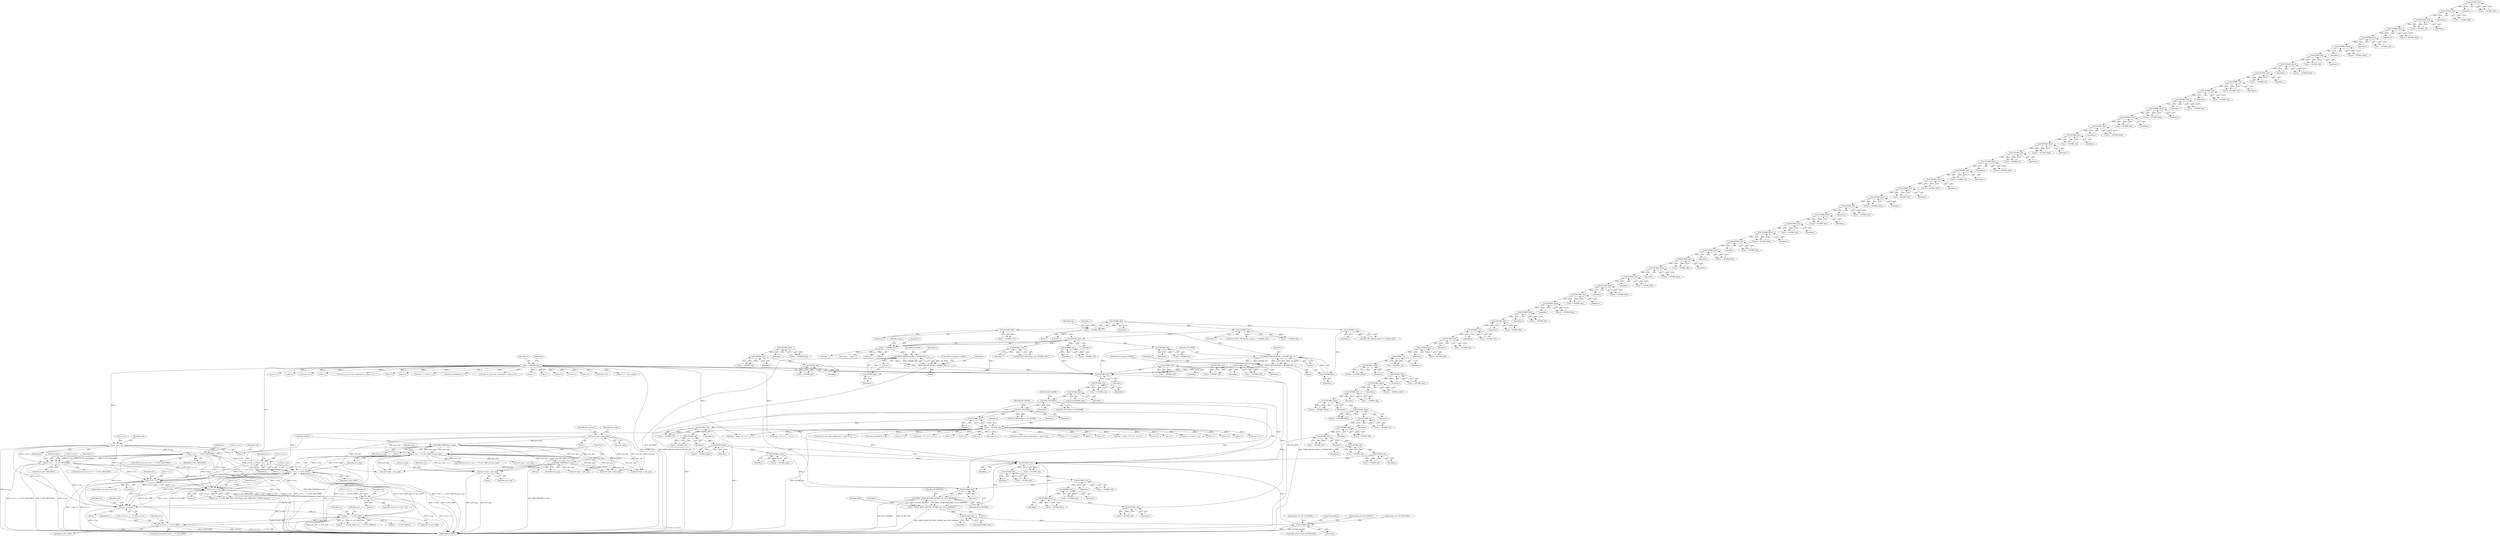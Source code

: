 digraph "0_mruby_1905091634a6a2925c911484434448e568330626@pointer" {
"1001851" [label="(Call,mrb->jmp = prev_jmp)"];
"1004236" [label="(Call,MRB_THROW(prev_jmp))"];
"1003679" [label="(Call,MRB_THROW(prev_jmp))"];
"1003666" [label="(Call,ci->acc == CI_ACC_SKIP && prev_jmp)"];
"1003667" [label="(Call,ci->acc == CI_ACC_SKIP)"];
"1004205" [label="(Call,ci->acc < 0)"];
"1001845" [label="(Call,ci->acc == CI_ACC_RESUMED)"];
"1001727" [label="(Call,ci->acc = a)"];
"1001449" [label="(Call,a = GETARG_A(i))"];
"1001451" [label="(Call,GETARG_A(i))"];
"1001438" [label="(Call,GETARG_A(i))"];
"1001225" [label="(Call,GETARG_A(i))"];
"1001117" [label="(Call,GETARG_Bx(i))"];
"1005565" [label="(Call,GETARG_C(i))"];
"1005539" [label="(Call,GETARG_A(i))"];
"1005513" [label="(Call,GETARG_C(i))"];
"1005448" [label="(Call,GETARG_A(i))"];
"1005468" [label="(Call,GETARG_C(i))"];
"1005620" [label="(Call,i = MKOP_ABC(OP_SEND, a, GETARG_B(i), 1))"];
"1005622" [label="(Call,MKOP_ABC(OP_SEND, a, GETARG_B(i), 1))"];
"1005537" [label="(Call,a = GETARG_A(i))"];
"1005625" [label="(Call,GETARG_B(i))"];
"1005618" [label="(Call,GETARG_C(i))"];
"1005357" [label="(Call,GETARG_A(i))"];
"1005525" [label="(Call,i = MKOP_ABC(OP_SEND, a, GETARG_B(i), 1))"];
"1005527" [label="(Call,MKOP_ABC(OP_SEND, a, GETARG_B(i), 1))"];
"1005446" [label="(Call,a = GETARG_A(i))"];
"1005530" [label="(Call,GETARG_B(i))"];
"1005523" [label="(Call,GETARG_C(i))"];
"1005610" [label="(Call,GETARG_C(i))"];
"1005065" [label="(Call,GETARG_A(i))"];
"1004897" [label="(Call,GETARG_A(i))"];
"1004774" [label="(Call,GETARG_Bx(i))"];
"1004769" [label="(Call,GETARG_A(i))"];
"1004510" [label="(Call,GETARG_C(i))"];
"1004505" [label="(Call,GETARG_B(i))"];
"1004500" [label="(Call,GETARG_A(i))"];
"1002797" [label="(Call,GETARG_Bx(i))"];
"1002792" [label="(Call,GETARG_A(i))"];
"1002253" [label="(Call,GETARG_C(i))"];
"1002248" [label="(Call,GETARG_A(i))"];
"1001515" [label="(Call,GET_OPCODE(i))"];
"1001500" [label="(Call,GETARG_B(i))"];
"1001456" [label="(Call,GETARG_C(i))"];
"1001801" [label="(Call,GET_OPCODE(i))"];
"1003041" [label="(Call,GETARG_Ax(i))"];
"1003500" [label="(Call,i = MKOP_AB(OP_RETURN, GETARG_A(i), OP_R_NORMAL))"];
"1003502" [label="(Call,MKOP_AB(OP_RETURN, GETARG_A(i), OP_R_NORMAL))"];
"1003504" [label="(Call,GETARG_A(i))"];
"1000999" [label="(Call,GETARG_C(i))"];
"1000994" [label="(Call,GETARG_B(i))"];
"1000989" [label="(Call,GETARG_A(i))"];
"1000903" [label="(Call,GETARG_sBx(i))"];
"1000885" [label="(Call,GETARG_sBx(i))"];
"1000880" [label="(Call,GETARG_A(i))"];
"1000863" [label="(Call,GETARG_sBx(i))"];
"1000858" [label="(Call,GETARG_A(i))"];
"1000848" [label="(Call,GETARG_sBx(i))"];
"1000807" [label="(Call,GETARG_C(i))"];
"1000802" [label="(Call,GETARG_B(i))"];
"1000797" [label="(Call,GETARG_A(i))"];
"1000756" [label="(Call,GETARG_C(i))"];
"1000751" [label="(Call,GETARG_B(i))"];
"1000746" [label="(Call,GETARG_A(i))"];
"1000726" [label="(Call,GETARG_Bx(i))"];
"1000721" [label="(Call,GETARG_A(i))"];
"1000694" [label="(Call,GETARG_Bx(i))"];
"1000689" [label="(Call,GETARG_A(i))"];
"1000673" [label="(Call,GETARG_Bx(i))"];
"1000668" [label="(Call,GETARG_A(i))"];
"1000640" [label="(Call,GETARG_Bx(i))"];
"1000635" [label="(Call,GETARG_A(i))"];
"1000619" [label="(Call,GETARG_Bx(i))"];
"1000614" [label="(Call,GETARG_A(i))"];
"1000589" [label="(Call,GETARG_Bx(i))"];
"1000584" [label="(Call,GETARG_A(i))"];
"1000569" [label="(Call,GETARG_Bx(i))"];
"1000564" [label="(Call,GETARG_A(i))"];
"1000544" [label="(Call,GETARG_Bx(i))"];
"1000539" [label="(Call,GETARG_A(i))"];
"1000526" [label="(Call,GETARG_Bx(i))"];
"1000521" [label="(Call,GETARG_A(i))"];
"1000503" [label="(Call,GETARG_Bx(i))"];
"1000498" [label="(Call,GETARG_A(i))"];
"1000483" [label="(Call,GETARG_Bx(i))"];
"1000478" [label="(Call,GETARG_A(i))"];
"1000458" [label="(Call,GETARG_Bx(i))"];
"1000453" [label="(Call,GETARG_A(i))"];
"1000442" [label="(Call,GETARG_A(i))"];
"1000431" [label="(Call,GETARG_A(i))"];
"1000417" [label="(Call,GETARG_A(i))"];
"1000403" [label="(Call,GETARG_Bx(i))"];
"1000398" [label="(Call,GETARG_A(i))"];
"1000386" [label="(Call,GETARG_sBx(i))"];
"1000381" [label="(Call,GETARG_A(i))"];
"1000353" [label="(Call,GETARG_Bx(i))"];
"1000348" [label="(Call,GETARG_A(i))"];
"1000334" [label="(Call,GETARG_B(i))"];
"1000329" [label="(Call,GETARG_A(i))"];
"1001105" [label="(Call,GETARG_A(i))"];
"1001089" [label="(Call,GETARG_A(i))"];
"1003888" [label="(Call,GETARG_B(i))"];
"1003882" [label="(Call,GETARG_A(i))"];
"1005211" [label="(Call,GETARG_A(i))"];
"1002652" [label="(Call,ci->acc == CI_ACC_RESUMED)"];
"1003957" [label="(Call,ci->acc < 0)"];
"1003894" [label="(Call,ci->acc >=0)"];
"1002729" [label="(Call,ci->acc = a)"];
"1002246" [label="(Call,a = GETARG_A(i))"];
"1004423" [label="(Call,acc == CI_ACC_SKIP)"];
"1004405" [label="(Call,acc = ci->acc)"];
"1004305" [label="(Call,ci[-1].acc == CI_ACC_SKIP)"];
"1000263" [label="(Call,*prev_jmp = mrb->jmp)"];
"1003671" [label="(Identifier,CI_ACC_SKIP)"];
"1005611" [label="(Identifier,i)"];
"1000443" [label="(Identifier,i)"];
"1003895" [label="(Call,ci->acc)"];
"1000458" [label="(Call,GETARG_Bx(i))"];
"1000386" [label="(Call,GETARG_sBx(i))"];
"1002275" [label="(Call,a+n+1)"];
"1000754" [label="(Call,c = GETARG_C(i))"];
"1000335" [label="(Identifier,i)"];
"1004407" [label="(Call,ci->acc)"];
"1000442" [label="(Call,GETARG_A(i))"];
"1000997" [label="(Call,c = GETARG_C(i))"];
"1000690" [label="(Identifier,i)"];
"1005538" [label="(Identifier,a)"];
"1002268" [label="(Call,(argc < 0) ? a+2 : a+n+1)"];
"1004774" [label="(Call,GETARG_Bx(i))"];
"1005446" [label="(Call,a = GETARG_A(i))"];
"1003667" [label="(Call,ci->acc == CI_ACC_SKIP)"];
"1004237" [label="(Identifier,prev_jmp)"];
"1000456" [label="(Call,bx = GETARG_Bx(i))"];
"1000880" [label="(Call,GETARG_A(i))"];
"1003889" [label="(Identifier,i)"];
"1005209" [label="(Call,a = GETARG_A(i))"];
"1003957" [label="(Call,ci->acc < 0)"];
"1001844" [label="(ControlStructure,if (ci->acc == CI_ACC_RESUMED))"];
"1005535" [label="(Block,)"];
"1000526" [label="(Call,GETARG_Bx(i))"];
"1002797" [label="(Call,GETARG_Bx(i))"];
"1004206" [label="(Call,ci->acc)"];
"1000429" [label="(Call,a = GETARG_A(i))"];
"1005565" [label="(Call,GETARG_C(i))"];
"1002651" [label="(ControlStructure,if (ci->acc == CI_ACC_RESUMED))"];
"1005533" [label="(ControlStructure,goto L_SEND;)"];
"1005619" [label="(Identifier,i)"];
"1005625" [label="(Call,GETARG_B(i))"];
"1000387" [label="(Identifier,i)"];
"1001731" [label="(Identifier,a)"];
"1001846" [label="(Call,ci->acc)"];
"1004304" [label="(ControlStructure,if (ci[-1].acc == CI_ACC_SKIP))"];
"1000886" [label="(Identifier,i)"];
"1001438" [label="(Call,GETARG_A(i))"];
"1005543" [label="(Identifier,regs_a)"];
"1000635" [label="(Call,GETARG_A(i))"];
"1000396" [label="(Call,a = GETARG_A(i))"];
"1000334" [label="(Call,GETARG_B(i))"];
"1005624" [label="(Identifier,a)"];
"1002653" [label="(Call,ci->acc)"];
"1001223" [label="(Call,a = GETARG_A(i))"];
"1000459" [label="(Identifier,i)"];
"1005211" [label="(Call,GETARG_A(i))"];
"1005532" [label="(Literal,1)"];
"1004305" [label="(Call,ci[-1].acc == CI_ACC_SKIP)"];
"1005537" [label="(Call,a = GETARG_A(i))"];
"1000636" [label="(Identifier,i)"];
"1003956" [label="(ControlStructure,if (ci->acc < 0))"];
"1001727" [label="(Call,ci->acc = a)"];
"1000746" [label="(Call,GETARG_A(i))"];
"1000695" [label="(Identifier,i)"];
"1005552" [label="(Block,)"];
"1001439" [label="(Identifier,i)"];
"1000687" [label="(Call,a = GETARG_A(i))"];
"1005520" [label="(Call,a+1)"];
"1000666" [label="(Call,a = GETARG_A(i))"];
"1000808" [label="(Identifier,i)"];
"1001501" [label="(Identifier,i)"];
"1001478" [label="(Call,a+n+1)"];
"1001454" [label="(Call,n = GETARG_C(i))"];
"1000346" [label="(Call,a = GETARG_A(i))"];
"1004501" [label="(Identifier,i)"];
"1003506" [label="(Identifier,OP_R_NORMAL)"];
"1000617" [label="(Call,bx = GETARG_Bx(i))"];
"1005530" [label="(Call,GETARG_B(i))"];
"1005528" [label="(Identifier,OP_SEND)"];
"1004897" [label="(Call,GETARG_A(i))"];
"1000798" [label="(Identifier,i)"];
"1005618" [label="(Call,GETARG_C(i))"];
"1004231" [label="(Call,mrb->jmp = prev_jmp)"];
"1003501" [label="(Identifier,i)"];
"1001089" [label="(Call,GETARG_A(i))"];
"1005527" [label="(Call,MKOP_ABC(OP_SEND, a, GETARG_B(i), 1))"];
"1000454" [label="(Identifier,i)"];
"1001469" [label="(Call,bidx = (argc < 0) ? a+2 : a+n+1)"];
"1000863" [label="(Call,GETARG_sBx(i))"];
"1004425" [label="(Identifier,CI_ACC_SKIP)"];
"1002540" [label="(Call,a+1)"];
"1003041" [label="(Call,GETARG_Ax(i))"];
"1004772" [label="(Call,bx = GETARG_Bx(i))"];
"1000354" [label="(Identifier,i)"];
"1003673" [label="(Block,)"];
"1004500" [label="(Call,GETARG_A(i))"];
"1001475" [label="(Call,a+2)"];
"1003668" [label="(Call,ci->acc)"];
"1000501" [label="(Call,bx = GETARG_Bx(i))"];
"1000674" [label="(Identifier,i)"];
"1000749" [label="(Call,b = GETARG_B(i))"];
"1003511" [label="(Identifier,cioff)"];
"1001851" [label="(Call,mrb->jmp = prev_jmp)"];
"1003893" [label="(Call,ci->acc >=0 && MRB_PROC_ENV_P(proc) && !MRB_PROC_STRICT_P(proc))"];
"1005531" [label="(Identifier,i)"];
"1004506" [label="(Identifier,i)"];
"1004767" [label="(Call,a = GETARG_A(i))"];
"1005453" [label="(Identifier,regs)"];
"1005063" [label="(Call,a = GETARG_A(i))"];
"1000353" [label="(Call,GETARG_Bx(i))"];
"1005544" [label="(Call,regs + a)"];
"1004312" [label="(Identifier,CI_ACC_SKIP)"];
"1000797" [label="(Call,GETARG_A(i))"];
"1001225" [label="(Call,GETARG_A(i))"];
"1003901" [label="(Identifier,proc)"];
"1001103" [label="(Call,a = GETARG_A(i))"];
"1001853" [label="(Identifier,mrb)"];
"1005529" [label="(Identifier,a)"];
"1001517" [label="(Identifier,OP_SENDB)"];
"1000727" [label="(Identifier,i)"];
"1000757" [label="(Identifier,i)"];
"1000484" [label="(Identifier,i)"];
"1000567" [label="(Call,bx = GETARG_Bx(i))"];
"1005626" [label="(Identifier,i)"];
"1004079" [label="(JumpTarget,case OP_R_BREAK:)"];
"1005212" [label="(Identifier,i)"];
"1000272" [label="(Identifier,exc_catched)"];
"1000805" [label="(Call,c = GETARG_C(i))"];
"1005514" [label="(Identifier,i)"];
"1001450" [label="(Identifier,a)"];
"1003968" [label="(Identifier,ci)"];
"1000747" [label="(Identifier,i)"];
"1000519" [label="(Call,a = GETARG_A(i))"];
"1004398" [label="(Call,mrb->jmp = prev_jmp)"];
"1001226" [label="(Identifier,i)"];
"1001514" [label="(Call,GET_OPCODE(i) != OP_SENDB)"];
"1001852" [label="(Call,mrb->jmp)"];
"1000612" [label="(Call,a = GETARG_A(i))"];
"1000404" [label="(Identifier,i)"];
"1002249" [label="(Identifier,i)"];
"1000322" [label="(Block,)"];
"1005542" [label="(Call,*regs_a = regs + a)"];
"1005447" [label="(Identifier,a)"];
"1000570" [label="(Identifier,i)"];
"1000330" [label="(Identifier,i)"];
"1000496" [label="(Call,a = GETARG_A(i))"];
"1001623" [label="(Call,regs+a+1)"];
"1001802" [label="(Identifier,i)"];
"1000542" [label="(Call,bx = GETARG_Bx(i))"];
"1002528" [label="(Call,a+2)"];
"1001106" [label="(Identifier,i)"];
"1001684" [label="(Call,a+1)"];
"1000537" [label="(Call,a = GETARG_A(i))"];
"1001849" [label="(Identifier,CI_ACC_RESUMED)"];
"1002499" [label="(Call,a+2)"];
"1000415" [label="(Call,a = GETARG_A(i))"];
"1000384" [label="(Call,bx = GETARG_sBx(i))"];
"1000235" [label="(Block,)"];
"1000904" [label="(Identifier,i)"];
"1000883" [label="(Call,sbx = GETARG_sBx(i))"];
"1002520" [label="(Call,regs+a+1)"];
"1000451" [label="(Call,a = GETARG_A(i))"];
"1002254" [label="(Identifier,i)"];
"1003672" [label="(Identifier,prev_jmp)"];
"1003504" [label="(Call,GETARG_A(i))"];
"1001516" [label="(Identifier,i)"];
"1005525" [label="(Call,i = MKOP_ABC(OP_SEND, a, GETARG_B(i), 1))"];
"1000440" [label="(Call,a = GETARG_A(i))"];
"1004424" [label="(Identifier,acc)"];
"1000995" [label="(Identifier,i)"];
"1000864" [label="(Identifier,i)"];
"1000856" [label="(Call,a = GETARG_A(i))"];
"1000719" [label="(Call,a = GETARG_A(i))"];
"1000499" [label="(Identifier,i)"];
"1000641" [label="(Identifier,i)"];
"1003503" [label="(Identifier,OP_RETURN)"];
"1004503" [label="(Call,b = GETARG_B(i))"];
"1000569" [label="(Call,GETARG_Bx(i))"];
"1002517" [label="(Call,mrb_ary_new_from_values(mrb, n, regs+a+1))"];
"1003665" [label="(ControlStructure,if (ci->acc == CI_ACC_SKIP && prev_jmp))"];
"1000587" [label="(Call,bx = GETARG_Bx(i))"];
"1000614" [label="(Call,GETARG_A(i))"];
"1000351" [label="(Call,bx = GETARG_Bx(i))"];
"1004775" [label="(Identifier,i)"];
"1000989" [label="(Call,GETARG_A(i))"];
"1000401" [label="(Call,bx = GETARG_Bx(i))"];
"1002498" [label="(Call,a+2 >= ci->nregs)"];
"1000562" [label="(Call,a = GETARG_A(i))"];
"1003882" [label="(Call,GETARG_A(i))"];
"1002728" [label="(Block,)"];
"1001000" [label="(Identifier,i)"];
"1004770" [label="(Identifier,i)"];
"1001661" [label="(Call,mrb_ary_new_from_values(mrb, n, regs+a+1))"];
"1001643" [label="(Call,a+2)"];
"1000589" [label="(Call,GETARG_Bx(i))"];
"1002248" [label="(Call,GETARG_A(i))"];
"1000584" [label="(Call,GETARG_A(i))"];
"1000724" [label="(Call,bx = GETARG_Bx(i))"];
"1001117" [label="(Call,GETARG_Bx(i))"];
"1000861" [label="(Call,sbx = GETARG_sBx(i))"];
"1000807" [label="(Call,GETARG_C(i))"];
"1003883" [label="(Identifier,i)"];
"1002244" [label="(Block,)"];
"1002514" [label="(Call,a+1)"];
"1002266" [label="(Call,bidx = (argc < 0) ? a+2 : a+n+1)"];
"1005506" [label="(Call,SET_FLOAT_VALUE(mrb, regs[a], x + GETARG_C(i)))"];
"1001672" [label="(Call,a+2)"];
"1001801" [label="(Call,GET_OPCODE(i))"];
"1001452" [label="(Identifier,i)"];
"1004505" [label="(Call,GETARG_B(i))"];
"1001803" [label="(Identifier,OP_SENDB)"];
"1001732" [label="(Call,mrb->c->stack += a)"];
"1004239" [label="(Identifier,FALSE)"];
"1002272" [label="(Call,a+2)"];
"1000504" [label="(Identifier,i)"];
"1000398" [label="(Call,GETARG_A(i))"];
"1001650" [label="(Call,stack_extend(mrb, a+3))"];
"1000481" [label="(Call,bx = GETARG_Bx(i))"];
"1005539" [label="(Call,GETARG_A(i))"];
"1005468" [label="(Call,GETARG_C(i))"];
"1000403" [label="(Call,GETARG_Bx(i))"];
"1000527" [label="(Identifier,i)"];
"1004205" [label="(Call,ci->acc < 0)"];
"1001105" [label="(Call,GETARG_A(i))"];
"1002729" [label="(Call,ci->acc = a)"];
"1002798" [label="(Identifier,i)"];
"1000668" [label="(Call,GETARG_A(i))"];
"1000544" [label="(Call,GETARG_Bx(i))"];
"1005466" [label="(Call,y = GETARG_C(i))"];
"1001451" [label="(Call,GETARG_A(i))"];
"1004413" [label="(Identifier,mrb)"];
"1001857" [label="(Identifier,recv)"];
"1001457" [label="(Identifier,i)"];
"1003682" [label="(Identifier,ci)"];
"1002478" [label="(Call,a+1)"];
"1000432" [label="(Identifier,i)"];
"1000994" [label="(Call,GETARG_B(i))"];
"1000332" [label="(Call,b = GETARG_B(i))"];
"1000849" [label="(Identifier,i)"];
"1004427" [label="(Identifier,acc)"];
"1004423" [label="(Call,acc == CI_ACC_SKIP)"];
"1004316" [label="(Identifier,ci)"];
"1004405" [label="(Call,acc = ci->acc)"];
"1001455" [label="(Identifier,n)"];
"1000901" [label="(Call,sbx = GETARG_sBx(i))"];
"1003505" [label="(Identifier,i)"];
"1005608" [label="(Call,x - GETARG_C(i))"];
"1005448" [label="(Call,GETARG_A(i))"];
"1001850" [label="(Block,)"];
"1005355" [label="(Call,a = GETARG_A(i))"];
"1002792" [label="(Call,GETARG_A(i))"];
"1000751" [label="(Call,GETARG_B(i))"];
"1000752" [label="(Identifier,i)"];
"1000878" [label="(Call,a = GETARG_A(i))"];
"1000329" [label="(Call,GETARG_A(i))"];
"1001800" [label="(Call,GET_OPCODE(i) == OP_SENDB)"];
"1004498" [label="(Call,a = GETARG_A(i))"];
"1004236" [label="(Call,MRB_THROW(prev_jmp))"];
"1000859" [label="(Identifier,i)"];
"1000565" [label="(Identifier,i)"];
"1000726" [label="(Call,GETARG_Bx(i))"];
"1005640" [label="(Call,a+1)"];
"1005540" [label="(Identifier,i)"];
"1005628" [label="(ControlStructure,goto L_SEND;)"];
"1001865" [label="(Identifier,ci)"];
"1005563" [label="(Call,y = GETARG_C(i))"];
"1000382" [label="(Identifier,i)"];
"1000846" [label="(Call,sbx = GETARG_sBx(i))"];
"1004210" [label="(Block,)"];
"1000903" [label="(Call,GETARG_sBx(i))"];
"1000379" [label="(Call,a = GETARG_A(i))"];
"1000263" [label="(Call,*prev_jmp = mrb->jmp)"];
"1004508" [label="(Call,n = GETARG_C(i))"];
"1003894" [label="(Call,ci->acc >=0)"];
"1003674" [label="(Call,mrb->jmp = prev_jmp)"];
"1004204" [label="(ControlStructure,if (ci->acc < 0))"];
"1000476" [label="(Call,a = GETARG_A(i))"];
"1000585" [label="(Identifier,i)"];
"1002582" [label="(Call,mrb->c->stack += a)"];
"1003887" [label="(ControlStructure,switch (GETARG_B(i)))"];
"1001447" [label="(Block,)"];
"1001498" [label="(Call,syms[GETARG_B(i)])"];
"1005623" [label="(Identifier,OP_SEND)"];
"1004898" [label="(Identifier,i)"];
"1002672" [label="(Identifier,ci)"];
"1000521" [label="(Call,GETARG_A(i))"];
"1002470" [label="(Call,a+1)"];
"1002252" [label="(Identifier,n)"];
"1005666" [label="(MethodReturn,RET)"];
"1002508" [label="(Call,a+3)"];
"1000478" [label="(Call,GETARG_A(i))"];
"1000431" [label="(Call,GETARG_A(i))"];
"1002253" [label="(Call,GETARG_C(i))"];
"1000479" [label="(Identifier,i)"];
"1000349" [label="(Identifier,i)"];
"1003680" [label="(Identifier,prev_jmp)"];
"1001855" [label="(Identifier,prev_jmp)"];
"1000545" [label="(Identifier,i)"];
"1001115" [label="(Call,bx = GETARG_Bx(i))"];
"1002522" [label="(Call,a+1)"];
"1004510" [label="(Call,GETARG_C(i))"];
"1003502" [label="(Call,MKOP_AB(OP_RETURN, GETARG_A(i), OP_R_NORMAL))"];
"1005523" [label="(Call,GETARG_C(i))"];
"1002251" [label="(Call,n = GETARG_C(i))"];
"1001090" [label="(Identifier,i)"];
"1005511" [label="(Call,x + GETARG_C(i))"];
"1003888" [label="(Call,GETARG_B(i))"];
"1003042" [label="(Identifier,i)"];
"1000800" [label="(Call,b = GETARG_B(i))"];
"1001500" [label="(Call,GETARG_B(i))"];
"1002735" [label="(Identifier,proc)"];
"1005449" [label="(Identifier,i)"];
"1000640" [label="(Call,GETARG_Bx(i))"];
"1000453" [label="(Call,GETARG_A(i))"];
"1001449" [label="(Call,a = GETARG_A(i))"];
"1002476" [label="(Call,regs+a+1)"];
"1000802" [label="(Call,GETARG_B(i))"];
"1005357" [label="(Call,GETARG_A(i))"];
"1002473" [label="(Call,mrb_ary_new_from_values(mrb, n, regs+a+1))"];
"1000673" [label="(Call,GETARG_Bx(i))"];
"1003891" [label="(JumpTarget,case OP_R_RETURN:)"];
"1004422" [label="(Call,acc == CI_ACC_SKIP || acc == CI_ACC_DIRECT)"];
"1005517" [label="(Call,SET_INT_VALUE(regs[a+1], GETARG_C(i)))"];
"1000694" [label="(Call,GETARG_Bx(i))"];
"1003039" [label="(Call,ax = GETARG_Ax(i))"];
"1001620" [label="(Call,mrb_ary_new_from_values(mrb, n, regs+a+1))"];
"1004511" [label="(Identifier,i)"];
"1000858" [label="(Call,GETARG_A(i))"];
"1000722" [label="(Identifier,i)"];
"1005066" [label="(Identifier,i)"];
"1000744" [label="(Call,a = GETARG_A(i))"];
"1000881" [label="(Identifier,i)"];
"1000264" [label="(Identifier,prev_jmp)"];
"1000399" [label="(Identifier,i)"];
"1000848" [label="(Call,GETARG_sBx(i))"];
"1000503" [label="(Call,GETARG_Bx(i))"];
"1000417" [label="(Call,GETARG_A(i))"];
"1000689" [label="(Call,GETARG_A(i))"];
"1000615" [label="(Identifier,i)"];
"1003898" [label="(Literal,0)"];
"1000498" [label="(Call,GETARG_A(i))"];
"1001666" [label="(Call,a+1)"];
"1002790" [label="(Call,a = GETARG_A(i))"];
"1001456" [label="(Call,GETARG_C(i))"];
"1002793" [label="(Identifier,i)"];
"1002733" [label="(Identifier,a)"];
"1003679" [label="(Call,MRB_THROW(prev_jmp))"];
"1005524" [label="(Identifier,i)"];
"1001728" [label="(Call,ci->acc)"];
"1003964" [label="(Identifier,mrb)"];
"1002246" [label="(Call,a = GETARG_A(i))"];
"1004769" [label="(Call,GETARG_A(i))"];
"1001735" [label="(Identifier,mrb)"];
"1000564" [label="(Call,GETARG_A(i))"];
"1000669" [label="(Identifier,i)"];
"1004327" [label="(Identifier,ci)"];
"1000756" [label="(Call,GETARG_C(i))"];
"1003666" [label="(Call,ci->acc == CI_ACC_SKIP && prev_jmp)"];
"1000265" [label="(Call,mrb->jmp)"];
"1000671" [label="(Call,bx = GETARG_Bx(i))"];
"1000524" [label="(Call,bx = GETARG_Bx(i))"];
"1000885" [label="(Call,GETARG_sBx(i))"];
"1003958" [label="(Call,ci->acc)"];
"1000381" [label="(Call,GETARG_A(i))"];
"1005444" [label="(Block,)"];
"1001515" [label="(Call,GET_OPCODE(i))"];
"1000999" [label="(Call,GETARG_C(i))"];
"1000418" [label="(Identifier,i)"];
"1000327" [label="(Call,a = GETARG_A(i))"];
"1002652" [label="(Call,ci->acc == CI_ACC_RESUMED)"];
"1001658" [label="(Call,a+1)"];
"1003500" [label="(Call,i = MKOP_AB(OP_RETURN, GETARG_A(i), OP_R_NORMAL))"];
"1004895" [label="(Call,a = GETARG_A(i))"];
"1000692" [label="(Call,bx = GETARG_Bx(i))"];
"1000721" [label="(Call,GETARG_A(i))"];
"1004433" [label="(Call,mrb->jmp = prev_jmp)"];
"1004209" [label="(Literal,0)"];
"1005065" [label="(Call,GETARG_A(i))"];
"1003676" [label="(Identifier,mrb)"];
"1002247" [label="(Identifier,a)"];
"1002795" [label="(Call,bx = GETARG_Bx(i))"];
"1000582" [label="(Call,a = GETARG_A(i))"];
"1005620" [label="(Call,i = MKOP_ABC(OP_SEND, a, GETARG_B(i), 1))"];
"1000540" [label="(Identifier,i)"];
"1001471" [label="(Call,(argc < 0) ? a+2 : a+n+1)"];
"1005469" [label="(Identifier,i)"];
"1001625" [label="(Call,a+1)"];
"1000803" [label="(Identifier,i)"];
"1000795" [label="(Call,a = GETARG_A(i))"];
"1003979" [label="(JumpTarget,case OP_R_NORMAL:)"];
"1001617" [label="(Call,a+1)"];
"1005566" [label="(Identifier,i)"];
"1004406" [label="(Identifier,acc)"];
"1004339" [label="(JumpTarget,default:)"];
"1004426" [label="(Call,acc == CI_ACC_DIRECT)"];
"1000638" [label="(Call,bx = GETARG_Bx(i))"];
"1005627" [label="(Literal,1)"];
"1003867" [label="(Block,)"];
"1000620" [label="(Identifier,i)"];
"1000987" [label="(Call,a = GETARG_A(i))"];
"1005526" [label="(Identifier,i)"];
"1000619" [label="(Call,GETARG_Bx(i))"];
"1003961" [label="(Literal,0)"];
"1000522" [label="(Identifier,i)"];
"1000483" [label="(Call,GETARG_Bx(i))"];
"1003880" [label="(Call,regs[GETARG_A(i)])"];
"1001845" [label="(Call,ci->acc == CI_ACC_RESUMED)"];
"1005622" [label="(Call,MKOP_ABC(OP_SEND, a, GETARG_B(i), 1))"];
"1000539" [label="(Call,GETARG_A(i))"];
"1005455" [label="(Block,)"];
"1000990" [label="(Identifier,i)"];
"1000633" [label="(Call,a = GETARG_A(i))"];
"1002506" [label="(Call,stack_extend(mrb, a+3))"];
"1001652" [label="(Call,a+3)"];
"1000590" [label="(Identifier,i)"];
"1005513" [label="(Call,GETARG_C(i))"];
"1000992" [label="(Call,b = GETARG_B(i))"];
"1002656" [label="(Identifier,CI_ACC_RESUMED)"];
"1001087" [label="(Call,a = GETARG_A(i))"];
"1005610" [label="(Call,GETARG_C(i))"];
"1001664" [label="(Call,regs+a+1)"];
"1000348" [label="(Call,GETARG_A(i))"];
"1004212" [label="(Identifier,mrb)"];
"1001642" [label="(Call,a+2 >= irep->nregs)"];
"1005614" [label="(Call,SET_INT_VALUE(regs_a[1], GETARG_C(i)))"];
"1005358" [label="(Identifier,i)"];
"1002658" [label="(Call,mrb->jmp = prev_jmp)"];
"1001436" [label="(Call,a = GETARG_A(i))"];
"1004306" [label="(Call,ci[-1].acc)"];
"1002730" [label="(Call,ci->acc)"];
"1001118" [label="(Identifier,i)"];
"1002660" [label="(Identifier,mrb)"];
"1005621" [label="(Identifier,i)"];
"1001851" -> "1001850"  [label="AST: "];
"1001851" -> "1001855"  [label="CFG: "];
"1001852" -> "1001851"  [label="AST: "];
"1001855" -> "1001851"  [label="AST: "];
"1001857" -> "1001851"  [label="CFG: "];
"1001851" -> "1005666"  [label="DDG: prev_jmp"];
"1001851" -> "1005666"  [label="DDG: mrb->jmp"];
"1004236" -> "1001851"  [label="DDG: prev_jmp"];
"1003679" -> "1001851"  [label="DDG: prev_jmp"];
"1003666" -> "1001851"  [label="DDG: prev_jmp"];
"1000263" -> "1001851"  [label="DDG: prev_jmp"];
"1004236" -> "1004210"  [label="AST: "];
"1004236" -> "1004237"  [label="CFG: "];
"1004237" -> "1004236"  [label="AST: "];
"1004239" -> "1004236"  [label="CFG: "];
"1004236" -> "1005666"  [label="DDG: MRB_THROW(prev_jmp)"];
"1004236" -> "1002658"  [label="DDG: prev_jmp"];
"1004236" -> "1003666"  [label="DDG: prev_jmp"];
"1004236" -> "1004231"  [label="DDG: prev_jmp"];
"1003679" -> "1004236"  [label="DDG: prev_jmp"];
"1003666" -> "1004236"  [label="DDG: prev_jmp"];
"1000263" -> "1004236"  [label="DDG: prev_jmp"];
"1004236" -> "1004398"  [label="DDG: prev_jmp"];
"1004236" -> "1004433"  [label="DDG: prev_jmp"];
"1003679" -> "1003673"  [label="AST: "];
"1003679" -> "1003680"  [label="CFG: "];
"1003680" -> "1003679"  [label="AST: "];
"1003682" -> "1003679"  [label="CFG: "];
"1003679" -> "1005666"  [label="DDG: MRB_THROW(prev_jmp)"];
"1003679" -> "1002658"  [label="DDG: prev_jmp"];
"1003679" -> "1003666"  [label="DDG: prev_jmp"];
"1003666" -> "1003679"  [label="DDG: prev_jmp"];
"1003679" -> "1004231"  [label="DDG: prev_jmp"];
"1003679" -> "1004398"  [label="DDG: prev_jmp"];
"1003679" -> "1004433"  [label="DDG: prev_jmp"];
"1003666" -> "1003665"  [label="AST: "];
"1003666" -> "1003667"  [label="CFG: "];
"1003666" -> "1003672"  [label="CFG: "];
"1003667" -> "1003666"  [label="AST: "];
"1003672" -> "1003666"  [label="AST: "];
"1003676" -> "1003666"  [label="CFG: "];
"1003682" -> "1003666"  [label="CFG: "];
"1003666" -> "1005666"  [label="DDG: ci->acc == CI_ACC_SKIP"];
"1003666" -> "1005666"  [label="DDG: ci->acc == CI_ACC_SKIP && prev_jmp"];
"1003666" -> "1002658"  [label="DDG: prev_jmp"];
"1003667" -> "1003666"  [label="DDG: ci->acc"];
"1003667" -> "1003666"  [label="DDG: CI_ACC_SKIP"];
"1000263" -> "1003666"  [label="DDG: prev_jmp"];
"1003666" -> "1003674"  [label="DDG: prev_jmp"];
"1003666" -> "1004231"  [label="DDG: prev_jmp"];
"1003666" -> "1004398"  [label="DDG: prev_jmp"];
"1003666" -> "1004433"  [label="DDG: prev_jmp"];
"1003667" -> "1003671"  [label="CFG: "];
"1003668" -> "1003667"  [label="AST: "];
"1003671" -> "1003667"  [label="AST: "];
"1003672" -> "1003667"  [label="CFG: "];
"1003667" -> "1005666"  [label="DDG: CI_ACC_SKIP"];
"1003667" -> "1005666"  [label="DDG: ci->acc"];
"1004205" -> "1003667"  [label="DDG: ci->acc"];
"1001845" -> "1003667"  [label="DDG: ci->acc"];
"1003957" -> "1003667"  [label="DDG: ci->acc"];
"1002729" -> "1003667"  [label="DDG: ci->acc"];
"1002652" -> "1003667"  [label="DDG: ci->acc"];
"1001727" -> "1003667"  [label="DDG: ci->acc"];
"1003894" -> "1003667"  [label="DDG: ci->acc"];
"1004423" -> "1003667"  [label="DDG: CI_ACC_SKIP"];
"1004305" -> "1003667"  [label="DDG: CI_ACC_SKIP"];
"1003667" -> "1003894"  [label="DDG: ci->acc"];
"1003667" -> "1004205"  [label="DDG: ci->acc"];
"1003667" -> "1004305"  [label="DDG: CI_ACC_SKIP"];
"1003667" -> "1004405"  [label="DDG: ci->acc"];
"1003667" -> "1004423"  [label="DDG: CI_ACC_SKIP"];
"1004205" -> "1004204"  [label="AST: "];
"1004205" -> "1004209"  [label="CFG: "];
"1004206" -> "1004205"  [label="AST: "];
"1004209" -> "1004205"  [label="AST: "];
"1004212" -> "1004205"  [label="CFG: "];
"1004239" -> "1004205"  [label="CFG: "];
"1004205" -> "1005666"  [label="DDG: ci->acc"];
"1004205" -> "1005666"  [label="DDG: ci->acc < 0"];
"1004205" -> "1003894"  [label="DDG: ci->acc"];
"1001845" -> "1004205"  [label="DDG: ci->acc"];
"1003957" -> "1004205"  [label="DDG: ci->acc"];
"1002729" -> "1004205"  [label="DDG: ci->acc"];
"1002652" -> "1004205"  [label="DDG: ci->acc"];
"1001727" -> "1004205"  [label="DDG: ci->acc"];
"1003894" -> "1004205"  [label="DDG: ci->acc"];
"1004205" -> "1004405"  [label="DDG: ci->acc"];
"1001845" -> "1001844"  [label="AST: "];
"1001845" -> "1001849"  [label="CFG: "];
"1001846" -> "1001845"  [label="AST: "];
"1001849" -> "1001845"  [label="AST: "];
"1001853" -> "1001845"  [label="CFG: "];
"1001865" -> "1001845"  [label="CFG: "];
"1001845" -> "1005666"  [label="DDG: ci->acc"];
"1001845" -> "1005666"  [label="DDG: ci->acc == CI_ACC_RESUMED"];
"1001845" -> "1005666"  [label="DDG: CI_ACC_RESUMED"];
"1001727" -> "1001845"  [label="DDG: ci->acc"];
"1002652" -> "1001845"  [label="DDG: CI_ACC_RESUMED"];
"1001845" -> "1002652"  [label="DDG: ci->acc"];
"1001845" -> "1002652"  [label="DDG: CI_ACC_RESUMED"];
"1001845" -> "1003894"  [label="DDG: ci->acc"];
"1001845" -> "1004405"  [label="DDG: ci->acc"];
"1001727" -> "1001447"  [label="AST: "];
"1001727" -> "1001731"  [label="CFG: "];
"1001728" -> "1001727"  [label="AST: "];
"1001731" -> "1001727"  [label="AST: "];
"1001735" -> "1001727"  [label="CFG: "];
"1001727" -> "1005666"  [label="DDG: ci->acc"];
"1001449" -> "1001727"  [label="DDG: a"];
"1001727" -> "1002652"  [label="DDG: ci->acc"];
"1001727" -> "1003894"  [label="DDG: ci->acc"];
"1001727" -> "1004405"  [label="DDG: ci->acc"];
"1001449" -> "1001447"  [label="AST: "];
"1001449" -> "1001451"  [label="CFG: "];
"1001450" -> "1001449"  [label="AST: "];
"1001451" -> "1001449"  [label="AST: "];
"1001455" -> "1001449"  [label="CFG: "];
"1001449" -> "1005666"  [label="DDG: GETARG_A(i)"];
"1001451" -> "1001449"  [label="DDG: i"];
"1001449" -> "1001469"  [label="DDG: a"];
"1001449" -> "1001471"  [label="DDG: a"];
"1001449" -> "1001475"  [label="DDG: a"];
"1001449" -> "1001478"  [label="DDG: a"];
"1001449" -> "1001617"  [label="DDG: a"];
"1001449" -> "1001620"  [label="DDG: a"];
"1001449" -> "1001623"  [label="DDG: a"];
"1001449" -> "1001625"  [label="DDG: a"];
"1001449" -> "1001642"  [label="DDG: a"];
"1001449" -> "1001643"  [label="DDG: a"];
"1001449" -> "1001650"  [label="DDG: a"];
"1001449" -> "1001652"  [label="DDG: a"];
"1001449" -> "1001658"  [label="DDG: a"];
"1001449" -> "1001661"  [label="DDG: a"];
"1001449" -> "1001664"  [label="DDG: a"];
"1001449" -> "1001666"  [label="DDG: a"];
"1001449" -> "1001672"  [label="DDG: a"];
"1001449" -> "1001684"  [label="DDG: a"];
"1001449" -> "1001732"  [label="DDG: a"];
"1001451" -> "1001452"  [label="CFG: "];
"1001452" -> "1001451"  [label="AST: "];
"1001438" -> "1001451"  [label="DDG: i"];
"1005565" -> "1001451"  [label="DDG: i"];
"1005620" -> "1001451"  [label="DDG: i"];
"1005357" -> "1001451"  [label="DDG: i"];
"1005525" -> "1001451"  [label="DDG: i"];
"1005610" -> "1001451"  [label="DDG: i"];
"1005065" -> "1001451"  [label="DDG: i"];
"1004897" -> "1001451"  [label="DDG: i"];
"1005211" -> "1001451"  [label="DDG: i"];
"1001451" -> "1001456"  [label="DDG: i"];
"1001438" -> "1001436"  [label="AST: "];
"1001438" -> "1001439"  [label="CFG: "];
"1001439" -> "1001438"  [label="AST: "];
"1001436" -> "1001438"  [label="CFG: "];
"1001438" -> "1001436"  [label="DDG: i"];
"1001225" -> "1001438"  [label="DDG: i"];
"1001225" -> "1001223"  [label="AST: "];
"1001225" -> "1001226"  [label="CFG: "];
"1001226" -> "1001225"  [label="AST: "];
"1001223" -> "1001225"  [label="CFG: "];
"1001225" -> "1001223"  [label="DDG: i"];
"1001117" -> "1001225"  [label="DDG: i"];
"1001117" -> "1001115"  [label="AST: "];
"1001117" -> "1001118"  [label="CFG: "];
"1001118" -> "1001117"  [label="AST: "];
"1001115" -> "1001117"  [label="CFG: "];
"1001117" -> "1001115"  [label="DDG: i"];
"1005565" -> "1005563"  [label="AST: "];
"1005565" -> "1005566"  [label="CFG: "];
"1005566" -> "1005565"  [label="AST: "];
"1005563" -> "1005565"  [label="CFG: "];
"1005565" -> "1005563"  [label="DDG: i"];
"1005539" -> "1005565"  [label="DDG: i"];
"1005539" -> "1005537"  [label="AST: "];
"1005539" -> "1005540"  [label="CFG: "];
"1005540" -> "1005539"  [label="AST: "];
"1005537" -> "1005539"  [label="CFG: "];
"1005539" -> "1005537"  [label="DDG: i"];
"1005513" -> "1005539"  [label="DDG: i"];
"1005468" -> "1005539"  [label="DDG: i"];
"1005539" -> "1005610"  [label="DDG: i"];
"1005539" -> "1005618"  [label="DDG: i"];
"1005513" -> "1005511"  [label="AST: "];
"1005513" -> "1005514"  [label="CFG: "];
"1005514" -> "1005513"  [label="AST: "];
"1005511" -> "1005513"  [label="CFG: "];
"1005513" -> "1005506"  [label="DDG: i"];
"1005513" -> "1005511"  [label="DDG: i"];
"1005448" -> "1005513"  [label="DDG: i"];
"1005448" -> "1005446"  [label="AST: "];
"1005448" -> "1005449"  [label="CFG: "];
"1005449" -> "1005448"  [label="AST: "];
"1005446" -> "1005448"  [label="CFG: "];
"1005448" -> "1005446"  [label="DDG: i"];
"1005448" -> "1005468"  [label="DDG: i"];
"1005448" -> "1005523"  [label="DDG: i"];
"1005468" -> "1005466"  [label="AST: "];
"1005468" -> "1005469"  [label="CFG: "];
"1005469" -> "1005468"  [label="AST: "];
"1005466" -> "1005468"  [label="CFG: "];
"1005468" -> "1005466"  [label="DDG: i"];
"1005620" -> "1005552"  [label="AST: "];
"1005620" -> "1005622"  [label="CFG: "];
"1005621" -> "1005620"  [label="AST: "];
"1005622" -> "1005620"  [label="AST: "];
"1005628" -> "1005620"  [label="CFG: "];
"1005620" -> "1005666"  [label="DDG: MKOP_ABC(OP_SEND, a, GETARG_B(i), 1)"];
"1005622" -> "1005620"  [label="DDG: OP_SEND"];
"1005622" -> "1005620"  [label="DDG: a"];
"1005622" -> "1005620"  [label="DDG: GETARG_B(i)"];
"1005622" -> "1005620"  [label="DDG: 1"];
"1005622" -> "1005627"  [label="CFG: "];
"1005623" -> "1005622"  [label="AST: "];
"1005624" -> "1005622"  [label="AST: "];
"1005625" -> "1005622"  [label="AST: "];
"1005627" -> "1005622"  [label="AST: "];
"1005622" -> "1005666"  [label="DDG: OP_SEND"];
"1005537" -> "1005622"  [label="DDG: a"];
"1005625" -> "1005622"  [label="DDG: i"];
"1005537" -> "1005535"  [label="AST: "];
"1005538" -> "1005537"  [label="AST: "];
"1005543" -> "1005537"  [label="CFG: "];
"1005537" -> "1005542"  [label="DDG: a"];
"1005537" -> "1005544"  [label="DDG: a"];
"1005537" -> "1005640"  [label="DDG: a"];
"1005625" -> "1005626"  [label="CFG: "];
"1005626" -> "1005625"  [label="AST: "];
"1005627" -> "1005625"  [label="CFG: "];
"1005618" -> "1005625"  [label="DDG: i"];
"1005618" -> "1005614"  [label="AST: "];
"1005618" -> "1005619"  [label="CFG: "];
"1005619" -> "1005618"  [label="AST: "];
"1005614" -> "1005618"  [label="CFG: "];
"1005618" -> "1005614"  [label="DDG: i"];
"1005357" -> "1005355"  [label="AST: "];
"1005357" -> "1005358"  [label="CFG: "];
"1005358" -> "1005357"  [label="AST: "];
"1005355" -> "1005357"  [label="CFG: "];
"1005357" -> "1005355"  [label="DDG: i"];
"1005525" -> "1005455"  [label="AST: "];
"1005525" -> "1005527"  [label="CFG: "];
"1005526" -> "1005525"  [label="AST: "];
"1005527" -> "1005525"  [label="AST: "];
"1005533" -> "1005525"  [label="CFG: "];
"1005525" -> "1005666"  [label="DDG: MKOP_ABC(OP_SEND, a, GETARG_B(i), 1)"];
"1005527" -> "1005525"  [label="DDG: OP_SEND"];
"1005527" -> "1005525"  [label="DDG: a"];
"1005527" -> "1005525"  [label="DDG: GETARG_B(i)"];
"1005527" -> "1005525"  [label="DDG: 1"];
"1005527" -> "1005532"  [label="CFG: "];
"1005528" -> "1005527"  [label="AST: "];
"1005529" -> "1005527"  [label="AST: "];
"1005530" -> "1005527"  [label="AST: "];
"1005532" -> "1005527"  [label="AST: "];
"1005527" -> "1005666"  [label="DDG: OP_SEND"];
"1005446" -> "1005527"  [label="DDG: a"];
"1005530" -> "1005527"  [label="DDG: i"];
"1005446" -> "1005444"  [label="AST: "];
"1005447" -> "1005446"  [label="AST: "];
"1005453" -> "1005446"  [label="CFG: "];
"1005446" -> "1005520"  [label="DDG: a"];
"1005530" -> "1005531"  [label="CFG: "];
"1005531" -> "1005530"  [label="AST: "];
"1005532" -> "1005530"  [label="CFG: "];
"1005523" -> "1005530"  [label="DDG: i"];
"1005523" -> "1005517"  [label="AST: "];
"1005523" -> "1005524"  [label="CFG: "];
"1005524" -> "1005523"  [label="AST: "];
"1005517" -> "1005523"  [label="CFG: "];
"1005523" -> "1005517"  [label="DDG: i"];
"1005610" -> "1005608"  [label="AST: "];
"1005610" -> "1005611"  [label="CFG: "];
"1005611" -> "1005610"  [label="AST: "];
"1005608" -> "1005610"  [label="CFG: "];
"1005610" -> "1005608"  [label="DDG: i"];
"1005065" -> "1005063"  [label="AST: "];
"1005065" -> "1005066"  [label="CFG: "];
"1005066" -> "1005065"  [label="AST: "];
"1005063" -> "1005065"  [label="CFG: "];
"1005065" -> "1005063"  [label="DDG: i"];
"1004897" -> "1004895"  [label="AST: "];
"1004897" -> "1004898"  [label="CFG: "];
"1004898" -> "1004897"  [label="AST: "];
"1004895" -> "1004897"  [label="CFG: "];
"1004897" -> "1004895"  [label="DDG: i"];
"1004774" -> "1004897"  [label="DDG: i"];
"1004774" -> "1004772"  [label="AST: "];
"1004774" -> "1004775"  [label="CFG: "];
"1004775" -> "1004774"  [label="AST: "];
"1004772" -> "1004774"  [label="CFG: "];
"1004774" -> "1004500"  [label="DDG: i"];
"1004774" -> "1004772"  [label="DDG: i"];
"1004769" -> "1004774"  [label="DDG: i"];
"1004769" -> "1004767"  [label="AST: "];
"1004769" -> "1004770"  [label="CFG: "];
"1004770" -> "1004769"  [label="AST: "];
"1004767" -> "1004769"  [label="CFG: "];
"1004769" -> "1004767"  [label="DDG: i"];
"1004510" -> "1004769"  [label="DDG: i"];
"1004510" -> "1004508"  [label="AST: "];
"1004510" -> "1004511"  [label="CFG: "];
"1004511" -> "1004510"  [label="AST: "];
"1004508" -> "1004510"  [label="CFG: "];
"1004510" -> "1003504"  [label="DDG: i"];
"1004510" -> "1004508"  [label="DDG: i"];
"1004505" -> "1004510"  [label="DDG: i"];
"1004505" -> "1004503"  [label="AST: "];
"1004505" -> "1004506"  [label="CFG: "];
"1004506" -> "1004505"  [label="AST: "];
"1004503" -> "1004505"  [label="CFG: "];
"1004505" -> "1004503"  [label="DDG: i"];
"1004500" -> "1004505"  [label="DDG: i"];
"1004500" -> "1004498"  [label="AST: "];
"1004500" -> "1004501"  [label="CFG: "];
"1004501" -> "1004500"  [label="AST: "];
"1004498" -> "1004500"  [label="CFG: "];
"1004500" -> "1004498"  [label="DDG: i"];
"1002797" -> "1004500"  [label="DDG: i"];
"1001515" -> "1004500"  [label="DDG: i"];
"1002253" -> "1004500"  [label="DDG: i"];
"1003041" -> "1004500"  [label="DDG: i"];
"1003500" -> "1004500"  [label="DDG: i"];
"1000999" -> "1004500"  [label="DDG: i"];
"1001105" -> "1004500"  [label="DDG: i"];
"1001801" -> "1004500"  [label="DDG: i"];
"1003888" -> "1004500"  [label="DDG: i"];
"1002797" -> "1002795"  [label="AST: "];
"1002797" -> "1002798"  [label="CFG: "];
"1002798" -> "1002797"  [label="AST: "];
"1002795" -> "1002797"  [label="CFG: "];
"1002797" -> "1002795"  [label="DDG: i"];
"1002792" -> "1002797"  [label="DDG: i"];
"1002797" -> "1003041"  [label="DDG: i"];
"1002792" -> "1002790"  [label="AST: "];
"1002792" -> "1002793"  [label="CFG: "];
"1002793" -> "1002792"  [label="AST: "];
"1002790" -> "1002792"  [label="CFG: "];
"1002792" -> "1002790"  [label="DDG: i"];
"1002253" -> "1002792"  [label="DDG: i"];
"1002253" -> "1002251"  [label="AST: "];
"1002253" -> "1002254"  [label="CFG: "];
"1002254" -> "1002253"  [label="AST: "];
"1002251" -> "1002253"  [label="CFG: "];
"1002253" -> "1005666"  [label="DDG: i"];
"1002253" -> "1002251"  [label="DDG: i"];
"1002248" -> "1002253"  [label="DDG: i"];
"1002248" -> "1002246"  [label="AST: "];
"1002248" -> "1002249"  [label="CFG: "];
"1002249" -> "1002248"  [label="AST: "];
"1002246" -> "1002248"  [label="CFG: "];
"1002248" -> "1002246"  [label="DDG: i"];
"1001515" -> "1002248"  [label="DDG: i"];
"1001801" -> "1002248"  [label="DDG: i"];
"1001515" -> "1001514"  [label="AST: "];
"1001515" -> "1001516"  [label="CFG: "];
"1001516" -> "1001515"  [label="AST: "];
"1001517" -> "1001515"  [label="CFG: "];
"1001515" -> "1001514"  [label="DDG: i"];
"1001500" -> "1001515"  [label="DDG: i"];
"1001515" -> "1001801"  [label="DDG: i"];
"1001515" -> "1003504"  [label="DDG: i"];
"1001500" -> "1001498"  [label="AST: "];
"1001500" -> "1001501"  [label="CFG: "];
"1001501" -> "1001500"  [label="AST: "];
"1001498" -> "1001500"  [label="CFG: "];
"1001456" -> "1001500"  [label="DDG: i"];
"1001456" -> "1001454"  [label="AST: "];
"1001456" -> "1001457"  [label="CFG: "];
"1001457" -> "1001456"  [label="AST: "];
"1001454" -> "1001456"  [label="CFG: "];
"1001456" -> "1001454"  [label="DDG: i"];
"1001801" -> "1001800"  [label="AST: "];
"1001801" -> "1001802"  [label="CFG: "];
"1001802" -> "1001801"  [label="AST: "];
"1001803" -> "1001801"  [label="CFG: "];
"1001801" -> "1005666"  [label="DDG: i"];
"1001801" -> "1001800"  [label="DDG: i"];
"1001801" -> "1003504"  [label="DDG: i"];
"1003041" -> "1003039"  [label="AST: "];
"1003041" -> "1003042"  [label="CFG: "];
"1003042" -> "1003041"  [label="AST: "];
"1003039" -> "1003041"  [label="CFG: "];
"1003041" -> "1003039"  [label="DDG: i"];
"1003041" -> "1003504"  [label="DDG: i"];
"1003500" -> "1000322"  [label="AST: "];
"1003500" -> "1003502"  [label="CFG: "];
"1003501" -> "1003500"  [label="AST: "];
"1003502" -> "1003500"  [label="AST: "];
"1003511" -> "1003500"  [label="CFG: "];
"1003500" -> "1005666"  [label="DDG: MKOP_AB(OP_RETURN, GETARG_A(i), OP_R_NORMAL)"];
"1003502" -> "1003500"  [label="DDG: OP_RETURN"];
"1003502" -> "1003500"  [label="DDG: GETARG_A(i)"];
"1003502" -> "1003500"  [label="DDG: OP_R_NORMAL"];
"1003500" -> "1003882"  [label="DDG: i"];
"1003502" -> "1003506"  [label="CFG: "];
"1003503" -> "1003502"  [label="AST: "];
"1003504" -> "1003502"  [label="AST: "];
"1003506" -> "1003502"  [label="AST: "];
"1003502" -> "1005666"  [label="DDG: OP_R_NORMAL"];
"1003502" -> "1005666"  [label="DDG: OP_RETURN"];
"1003504" -> "1003502"  [label="DDG: i"];
"1003504" -> "1003505"  [label="CFG: "];
"1003505" -> "1003504"  [label="AST: "];
"1003506" -> "1003504"  [label="CFG: "];
"1000999" -> "1000997"  [label="AST: "];
"1000999" -> "1001000"  [label="CFG: "];
"1001000" -> "1000999"  [label="AST: "];
"1000997" -> "1000999"  [label="CFG: "];
"1000999" -> "1000997"  [label="DDG: i"];
"1000994" -> "1000999"  [label="DDG: i"];
"1000999" -> "1001089"  [label="DDG: i"];
"1000994" -> "1000992"  [label="AST: "];
"1000994" -> "1000995"  [label="CFG: "];
"1000995" -> "1000994"  [label="AST: "];
"1000992" -> "1000994"  [label="CFG: "];
"1000994" -> "1000992"  [label="DDG: i"];
"1000989" -> "1000994"  [label="DDG: i"];
"1000989" -> "1000987"  [label="AST: "];
"1000989" -> "1000990"  [label="CFG: "];
"1000990" -> "1000989"  [label="AST: "];
"1000987" -> "1000989"  [label="CFG: "];
"1000989" -> "1000987"  [label="DDG: i"];
"1000903" -> "1000989"  [label="DDG: i"];
"1000903" -> "1000901"  [label="AST: "];
"1000903" -> "1000904"  [label="CFG: "];
"1000904" -> "1000903"  [label="AST: "];
"1000901" -> "1000903"  [label="CFG: "];
"1000903" -> "1000901"  [label="DDG: i"];
"1000885" -> "1000903"  [label="DDG: i"];
"1000885" -> "1000883"  [label="AST: "];
"1000885" -> "1000886"  [label="CFG: "];
"1000886" -> "1000885"  [label="AST: "];
"1000883" -> "1000885"  [label="CFG: "];
"1000885" -> "1000883"  [label="DDG: i"];
"1000880" -> "1000885"  [label="DDG: i"];
"1000880" -> "1000878"  [label="AST: "];
"1000880" -> "1000881"  [label="CFG: "];
"1000881" -> "1000880"  [label="AST: "];
"1000878" -> "1000880"  [label="CFG: "];
"1000880" -> "1000878"  [label="DDG: i"];
"1000863" -> "1000880"  [label="DDG: i"];
"1000863" -> "1000861"  [label="AST: "];
"1000863" -> "1000864"  [label="CFG: "];
"1000864" -> "1000863"  [label="AST: "];
"1000861" -> "1000863"  [label="CFG: "];
"1000863" -> "1000861"  [label="DDG: i"];
"1000858" -> "1000863"  [label="DDG: i"];
"1000858" -> "1000856"  [label="AST: "];
"1000858" -> "1000859"  [label="CFG: "];
"1000859" -> "1000858"  [label="AST: "];
"1000856" -> "1000858"  [label="CFG: "];
"1000858" -> "1000856"  [label="DDG: i"];
"1000848" -> "1000858"  [label="DDG: i"];
"1000848" -> "1000846"  [label="AST: "];
"1000848" -> "1000849"  [label="CFG: "];
"1000849" -> "1000848"  [label="AST: "];
"1000846" -> "1000848"  [label="CFG: "];
"1000848" -> "1000846"  [label="DDG: i"];
"1000807" -> "1000848"  [label="DDG: i"];
"1000807" -> "1000805"  [label="AST: "];
"1000807" -> "1000808"  [label="CFG: "];
"1000808" -> "1000807"  [label="AST: "];
"1000805" -> "1000807"  [label="CFG: "];
"1000807" -> "1000805"  [label="DDG: i"];
"1000802" -> "1000807"  [label="DDG: i"];
"1000802" -> "1000800"  [label="AST: "];
"1000802" -> "1000803"  [label="CFG: "];
"1000803" -> "1000802"  [label="AST: "];
"1000800" -> "1000802"  [label="CFG: "];
"1000802" -> "1000800"  [label="DDG: i"];
"1000797" -> "1000802"  [label="DDG: i"];
"1000797" -> "1000795"  [label="AST: "];
"1000797" -> "1000798"  [label="CFG: "];
"1000798" -> "1000797"  [label="AST: "];
"1000795" -> "1000797"  [label="CFG: "];
"1000797" -> "1000795"  [label="DDG: i"];
"1000756" -> "1000797"  [label="DDG: i"];
"1000756" -> "1000754"  [label="AST: "];
"1000756" -> "1000757"  [label="CFG: "];
"1000757" -> "1000756"  [label="AST: "];
"1000754" -> "1000756"  [label="CFG: "];
"1000756" -> "1000754"  [label="DDG: i"];
"1000751" -> "1000756"  [label="DDG: i"];
"1000751" -> "1000749"  [label="AST: "];
"1000751" -> "1000752"  [label="CFG: "];
"1000752" -> "1000751"  [label="AST: "];
"1000749" -> "1000751"  [label="CFG: "];
"1000751" -> "1000749"  [label="DDG: i"];
"1000746" -> "1000751"  [label="DDG: i"];
"1000746" -> "1000744"  [label="AST: "];
"1000746" -> "1000747"  [label="CFG: "];
"1000747" -> "1000746"  [label="AST: "];
"1000744" -> "1000746"  [label="CFG: "];
"1000746" -> "1000744"  [label="DDG: i"];
"1000726" -> "1000746"  [label="DDG: i"];
"1000726" -> "1000724"  [label="AST: "];
"1000726" -> "1000727"  [label="CFG: "];
"1000727" -> "1000726"  [label="AST: "];
"1000724" -> "1000726"  [label="CFG: "];
"1000726" -> "1000724"  [label="DDG: i"];
"1000721" -> "1000726"  [label="DDG: i"];
"1000721" -> "1000719"  [label="AST: "];
"1000721" -> "1000722"  [label="CFG: "];
"1000722" -> "1000721"  [label="AST: "];
"1000719" -> "1000721"  [label="CFG: "];
"1000721" -> "1000719"  [label="DDG: i"];
"1000694" -> "1000721"  [label="DDG: i"];
"1000694" -> "1000692"  [label="AST: "];
"1000694" -> "1000695"  [label="CFG: "];
"1000695" -> "1000694"  [label="AST: "];
"1000692" -> "1000694"  [label="CFG: "];
"1000694" -> "1000692"  [label="DDG: i"];
"1000689" -> "1000694"  [label="DDG: i"];
"1000689" -> "1000687"  [label="AST: "];
"1000689" -> "1000690"  [label="CFG: "];
"1000690" -> "1000689"  [label="AST: "];
"1000687" -> "1000689"  [label="CFG: "];
"1000689" -> "1000687"  [label="DDG: i"];
"1000673" -> "1000689"  [label="DDG: i"];
"1000673" -> "1000671"  [label="AST: "];
"1000673" -> "1000674"  [label="CFG: "];
"1000674" -> "1000673"  [label="AST: "];
"1000671" -> "1000673"  [label="CFG: "];
"1000673" -> "1000671"  [label="DDG: i"];
"1000668" -> "1000673"  [label="DDG: i"];
"1000668" -> "1000666"  [label="AST: "];
"1000668" -> "1000669"  [label="CFG: "];
"1000669" -> "1000668"  [label="AST: "];
"1000666" -> "1000668"  [label="CFG: "];
"1000668" -> "1000666"  [label="DDG: i"];
"1000640" -> "1000668"  [label="DDG: i"];
"1000640" -> "1000638"  [label="AST: "];
"1000640" -> "1000641"  [label="CFG: "];
"1000641" -> "1000640"  [label="AST: "];
"1000638" -> "1000640"  [label="CFG: "];
"1000640" -> "1000638"  [label="DDG: i"];
"1000635" -> "1000640"  [label="DDG: i"];
"1000635" -> "1000633"  [label="AST: "];
"1000635" -> "1000636"  [label="CFG: "];
"1000636" -> "1000635"  [label="AST: "];
"1000633" -> "1000635"  [label="CFG: "];
"1000635" -> "1000633"  [label="DDG: i"];
"1000619" -> "1000635"  [label="DDG: i"];
"1000619" -> "1000617"  [label="AST: "];
"1000619" -> "1000620"  [label="CFG: "];
"1000620" -> "1000619"  [label="AST: "];
"1000617" -> "1000619"  [label="CFG: "];
"1000619" -> "1000617"  [label="DDG: i"];
"1000614" -> "1000619"  [label="DDG: i"];
"1000614" -> "1000612"  [label="AST: "];
"1000614" -> "1000615"  [label="CFG: "];
"1000615" -> "1000614"  [label="AST: "];
"1000612" -> "1000614"  [label="CFG: "];
"1000614" -> "1000612"  [label="DDG: i"];
"1000589" -> "1000614"  [label="DDG: i"];
"1000589" -> "1000587"  [label="AST: "];
"1000589" -> "1000590"  [label="CFG: "];
"1000590" -> "1000589"  [label="AST: "];
"1000587" -> "1000589"  [label="CFG: "];
"1000589" -> "1000587"  [label="DDG: i"];
"1000584" -> "1000589"  [label="DDG: i"];
"1000584" -> "1000582"  [label="AST: "];
"1000584" -> "1000585"  [label="CFG: "];
"1000585" -> "1000584"  [label="AST: "];
"1000582" -> "1000584"  [label="CFG: "];
"1000584" -> "1000582"  [label="DDG: i"];
"1000569" -> "1000584"  [label="DDG: i"];
"1000569" -> "1000567"  [label="AST: "];
"1000569" -> "1000570"  [label="CFG: "];
"1000570" -> "1000569"  [label="AST: "];
"1000567" -> "1000569"  [label="CFG: "];
"1000569" -> "1000567"  [label="DDG: i"];
"1000564" -> "1000569"  [label="DDG: i"];
"1000564" -> "1000562"  [label="AST: "];
"1000564" -> "1000565"  [label="CFG: "];
"1000565" -> "1000564"  [label="AST: "];
"1000562" -> "1000564"  [label="CFG: "];
"1000564" -> "1000562"  [label="DDG: i"];
"1000544" -> "1000564"  [label="DDG: i"];
"1000544" -> "1000542"  [label="AST: "];
"1000544" -> "1000545"  [label="CFG: "];
"1000545" -> "1000544"  [label="AST: "];
"1000542" -> "1000544"  [label="CFG: "];
"1000544" -> "1000542"  [label="DDG: i"];
"1000539" -> "1000544"  [label="DDG: i"];
"1000539" -> "1000537"  [label="AST: "];
"1000539" -> "1000540"  [label="CFG: "];
"1000540" -> "1000539"  [label="AST: "];
"1000537" -> "1000539"  [label="CFG: "];
"1000539" -> "1000537"  [label="DDG: i"];
"1000526" -> "1000539"  [label="DDG: i"];
"1000526" -> "1000524"  [label="AST: "];
"1000526" -> "1000527"  [label="CFG: "];
"1000527" -> "1000526"  [label="AST: "];
"1000524" -> "1000526"  [label="CFG: "];
"1000526" -> "1000524"  [label="DDG: i"];
"1000521" -> "1000526"  [label="DDG: i"];
"1000521" -> "1000519"  [label="AST: "];
"1000521" -> "1000522"  [label="CFG: "];
"1000522" -> "1000521"  [label="AST: "];
"1000519" -> "1000521"  [label="CFG: "];
"1000521" -> "1000519"  [label="DDG: i"];
"1000503" -> "1000521"  [label="DDG: i"];
"1000503" -> "1000501"  [label="AST: "];
"1000503" -> "1000504"  [label="CFG: "];
"1000504" -> "1000503"  [label="AST: "];
"1000501" -> "1000503"  [label="CFG: "];
"1000503" -> "1000501"  [label="DDG: i"];
"1000498" -> "1000503"  [label="DDG: i"];
"1000498" -> "1000496"  [label="AST: "];
"1000498" -> "1000499"  [label="CFG: "];
"1000499" -> "1000498"  [label="AST: "];
"1000496" -> "1000498"  [label="CFG: "];
"1000498" -> "1000496"  [label="DDG: i"];
"1000483" -> "1000498"  [label="DDG: i"];
"1000483" -> "1000481"  [label="AST: "];
"1000483" -> "1000484"  [label="CFG: "];
"1000484" -> "1000483"  [label="AST: "];
"1000481" -> "1000483"  [label="CFG: "];
"1000483" -> "1000481"  [label="DDG: i"];
"1000478" -> "1000483"  [label="DDG: i"];
"1000478" -> "1000476"  [label="AST: "];
"1000478" -> "1000479"  [label="CFG: "];
"1000479" -> "1000478"  [label="AST: "];
"1000476" -> "1000478"  [label="CFG: "];
"1000478" -> "1000476"  [label="DDG: i"];
"1000458" -> "1000478"  [label="DDG: i"];
"1000458" -> "1000456"  [label="AST: "];
"1000458" -> "1000459"  [label="CFG: "];
"1000459" -> "1000458"  [label="AST: "];
"1000456" -> "1000458"  [label="CFG: "];
"1000458" -> "1000456"  [label="DDG: i"];
"1000453" -> "1000458"  [label="DDG: i"];
"1000453" -> "1000451"  [label="AST: "];
"1000453" -> "1000454"  [label="CFG: "];
"1000454" -> "1000453"  [label="AST: "];
"1000451" -> "1000453"  [label="CFG: "];
"1000453" -> "1000451"  [label="DDG: i"];
"1000442" -> "1000453"  [label="DDG: i"];
"1000442" -> "1000440"  [label="AST: "];
"1000442" -> "1000443"  [label="CFG: "];
"1000443" -> "1000442"  [label="AST: "];
"1000440" -> "1000442"  [label="CFG: "];
"1000442" -> "1000440"  [label="DDG: i"];
"1000431" -> "1000442"  [label="DDG: i"];
"1000431" -> "1000429"  [label="AST: "];
"1000431" -> "1000432"  [label="CFG: "];
"1000432" -> "1000431"  [label="AST: "];
"1000429" -> "1000431"  [label="CFG: "];
"1000431" -> "1000429"  [label="DDG: i"];
"1000417" -> "1000431"  [label="DDG: i"];
"1000417" -> "1000415"  [label="AST: "];
"1000417" -> "1000418"  [label="CFG: "];
"1000418" -> "1000417"  [label="AST: "];
"1000415" -> "1000417"  [label="CFG: "];
"1000417" -> "1000415"  [label="DDG: i"];
"1000403" -> "1000417"  [label="DDG: i"];
"1000403" -> "1000401"  [label="AST: "];
"1000403" -> "1000404"  [label="CFG: "];
"1000404" -> "1000403"  [label="AST: "];
"1000401" -> "1000403"  [label="CFG: "];
"1000403" -> "1000401"  [label="DDG: i"];
"1000398" -> "1000403"  [label="DDG: i"];
"1000398" -> "1000396"  [label="AST: "];
"1000398" -> "1000399"  [label="CFG: "];
"1000399" -> "1000398"  [label="AST: "];
"1000396" -> "1000398"  [label="CFG: "];
"1000398" -> "1000396"  [label="DDG: i"];
"1000386" -> "1000398"  [label="DDG: i"];
"1000386" -> "1000384"  [label="AST: "];
"1000386" -> "1000387"  [label="CFG: "];
"1000387" -> "1000386"  [label="AST: "];
"1000384" -> "1000386"  [label="CFG: "];
"1000386" -> "1000384"  [label="DDG: i"];
"1000381" -> "1000386"  [label="DDG: i"];
"1000381" -> "1000379"  [label="AST: "];
"1000381" -> "1000382"  [label="CFG: "];
"1000382" -> "1000381"  [label="AST: "];
"1000379" -> "1000381"  [label="CFG: "];
"1000381" -> "1000379"  [label="DDG: i"];
"1000353" -> "1000381"  [label="DDG: i"];
"1000353" -> "1000351"  [label="AST: "];
"1000353" -> "1000354"  [label="CFG: "];
"1000354" -> "1000353"  [label="AST: "];
"1000351" -> "1000353"  [label="CFG: "];
"1000353" -> "1000351"  [label="DDG: i"];
"1000348" -> "1000353"  [label="DDG: i"];
"1000348" -> "1000346"  [label="AST: "];
"1000348" -> "1000349"  [label="CFG: "];
"1000349" -> "1000348"  [label="AST: "];
"1000346" -> "1000348"  [label="CFG: "];
"1000348" -> "1000346"  [label="DDG: i"];
"1000334" -> "1000348"  [label="DDG: i"];
"1000334" -> "1000332"  [label="AST: "];
"1000334" -> "1000335"  [label="CFG: "];
"1000335" -> "1000334"  [label="AST: "];
"1000332" -> "1000334"  [label="CFG: "];
"1000334" -> "1000332"  [label="DDG: i"];
"1000329" -> "1000334"  [label="DDG: i"];
"1000329" -> "1000327"  [label="AST: "];
"1000329" -> "1000330"  [label="CFG: "];
"1000330" -> "1000329"  [label="AST: "];
"1000327" -> "1000329"  [label="CFG: "];
"1000329" -> "1000327"  [label="DDG: i"];
"1001105" -> "1001103"  [label="AST: "];
"1001105" -> "1001106"  [label="CFG: "];
"1001106" -> "1001105"  [label="AST: "];
"1001103" -> "1001105"  [label="CFG: "];
"1001105" -> "1001103"  [label="DDG: i"];
"1001089" -> "1001105"  [label="DDG: i"];
"1001089" -> "1001087"  [label="AST: "];
"1001089" -> "1001090"  [label="CFG: "];
"1001090" -> "1001089"  [label="AST: "];
"1001087" -> "1001089"  [label="CFG: "];
"1001089" -> "1001087"  [label="DDG: i"];
"1003888" -> "1003887"  [label="AST: "];
"1003888" -> "1003889"  [label="CFG: "];
"1003889" -> "1003888"  [label="AST: "];
"1003891" -> "1003888"  [label="CFG: "];
"1003979" -> "1003888"  [label="CFG: "];
"1004079" -> "1003888"  [label="CFG: "];
"1004339" -> "1003888"  [label="CFG: "];
"1003888" -> "1005666"  [label="DDG: i"];
"1003888" -> "1005666"  [label="DDG: GETARG_B(i)"];
"1003882" -> "1003888"  [label="DDG: i"];
"1003882" -> "1003880"  [label="AST: "];
"1003882" -> "1003883"  [label="CFG: "];
"1003883" -> "1003882"  [label="AST: "];
"1003880" -> "1003882"  [label="CFG: "];
"1005211" -> "1005209"  [label="AST: "];
"1005211" -> "1005212"  [label="CFG: "];
"1005212" -> "1005211"  [label="AST: "];
"1005209" -> "1005211"  [label="CFG: "];
"1005211" -> "1005209"  [label="DDG: i"];
"1002652" -> "1002651"  [label="AST: "];
"1002652" -> "1002656"  [label="CFG: "];
"1002653" -> "1002652"  [label="AST: "];
"1002656" -> "1002652"  [label="AST: "];
"1002660" -> "1002652"  [label="CFG: "];
"1002672" -> "1002652"  [label="CFG: "];
"1002652" -> "1005666"  [label="DDG: ci->acc == CI_ACC_RESUMED"];
"1002652" -> "1005666"  [label="DDG: CI_ACC_RESUMED"];
"1002652" -> "1005666"  [label="DDG: ci->acc"];
"1002652" -> "1003894"  [label="DDG: ci->acc"];
"1002652" -> "1004405"  [label="DDG: ci->acc"];
"1003957" -> "1003956"  [label="AST: "];
"1003957" -> "1003961"  [label="CFG: "];
"1003958" -> "1003957"  [label="AST: "];
"1003961" -> "1003957"  [label="AST: "];
"1003964" -> "1003957"  [label="CFG: "];
"1003968" -> "1003957"  [label="CFG: "];
"1003957" -> "1005666"  [label="DDG: ci->acc < 0"];
"1003957" -> "1005666"  [label="DDG: ci->acc"];
"1003957" -> "1003894"  [label="DDG: ci->acc"];
"1003894" -> "1003957"  [label="DDG: ci->acc"];
"1003957" -> "1004405"  [label="DDG: ci->acc"];
"1003894" -> "1003893"  [label="AST: "];
"1003894" -> "1003898"  [label="CFG: "];
"1003895" -> "1003894"  [label="AST: "];
"1003898" -> "1003894"  [label="AST: "];
"1003901" -> "1003894"  [label="CFG: "];
"1003893" -> "1003894"  [label="CFG: "];
"1003894" -> "1005666"  [label="DDG: ci->acc"];
"1003894" -> "1003893"  [label="DDG: ci->acc"];
"1003894" -> "1003893"  [label="DDG: 0"];
"1002729" -> "1003894"  [label="DDG: ci->acc"];
"1003894" -> "1004405"  [label="DDG: ci->acc"];
"1002729" -> "1002728"  [label="AST: "];
"1002729" -> "1002733"  [label="CFG: "];
"1002730" -> "1002729"  [label="AST: "];
"1002733" -> "1002729"  [label="AST: "];
"1002735" -> "1002729"  [label="CFG: "];
"1002729" -> "1005666"  [label="DDG: ci->acc"];
"1002246" -> "1002729"  [label="DDG: a"];
"1002729" -> "1004405"  [label="DDG: ci->acc"];
"1002246" -> "1002244"  [label="AST: "];
"1002247" -> "1002246"  [label="AST: "];
"1002252" -> "1002246"  [label="CFG: "];
"1002246" -> "1005666"  [label="DDG: GETARG_A(i)"];
"1002246" -> "1001469"  [label="DDG: a"];
"1002246" -> "1001471"  [label="DDG: a"];
"1002246" -> "1002266"  [label="DDG: a"];
"1002246" -> "1002268"  [label="DDG: a"];
"1002246" -> "1002272"  [label="DDG: a"];
"1002246" -> "1002275"  [label="DDG: a"];
"1002246" -> "1002470"  [label="DDG: a"];
"1002246" -> "1002473"  [label="DDG: a"];
"1002246" -> "1002476"  [label="DDG: a"];
"1002246" -> "1002478"  [label="DDG: a"];
"1002246" -> "1002498"  [label="DDG: a"];
"1002246" -> "1002499"  [label="DDG: a"];
"1002246" -> "1002506"  [label="DDG: a"];
"1002246" -> "1002508"  [label="DDG: a"];
"1002246" -> "1002514"  [label="DDG: a"];
"1002246" -> "1002517"  [label="DDG: a"];
"1002246" -> "1002520"  [label="DDG: a"];
"1002246" -> "1002522"  [label="DDG: a"];
"1002246" -> "1002528"  [label="DDG: a"];
"1002246" -> "1002540"  [label="DDG: a"];
"1002246" -> "1002582"  [label="DDG: a"];
"1004423" -> "1004422"  [label="AST: "];
"1004423" -> "1004425"  [label="CFG: "];
"1004424" -> "1004423"  [label="AST: "];
"1004425" -> "1004423"  [label="AST: "];
"1004427" -> "1004423"  [label="CFG: "];
"1004422" -> "1004423"  [label="CFG: "];
"1004423" -> "1005666"  [label="DDG: CI_ACC_SKIP"];
"1004423" -> "1005666"  [label="DDG: acc"];
"1004423" -> "1004305"  [label="DDG: CI_ACC_SKIP"];
"1004423" -> "1004422"  [label="DDG: acc"];
"1004423" -> "1004422"  [label="DDG: CI_ACC_SKIP"];
"1004405" -> "1004423"  [label="DDG: acc"];
"1004305" -> "1004423"  [label="DDG: CI_ACC_SKIP"];
"1004423" -> "1004426"  [label="DDG: acc"];
"1004405" -> "1003867"  [label="AST: "];
"1004405" -> "1004407"  [label="CFG: "];
"1004406" -> "1004405"  [label="AST: "];
"1004407" -> "1004405"  [label="AST: "];
"1004413" -> "1004405"  [label="CFG: "];
"1004405" -> "1005666"  [label="DDG: ci->acc"];
"1004305" -> "1004304"  [label="AST: "];
"1004305" -> "1004312"  [label="CFG: "];
"1004306" -> "1004305"  [label="AST: "];
"1004312" -> "1004305"  [label="AST: "];
"1004316" -> "1004305"  [label="CFG: "];
"1004327" -> "1004305"  [label="CFG: "];
"1004305" -> "1005666"  [label="DDG: ci[-1].acc"];
"1004305" -> "1005666"  [label="DDG: ci[-1].acc == CI_ACC_SKIP"];
"1004305" -> "1005666"  [label="DDG: CI_ACC_SKIP"];
"1000263" -> "1000235"  [label="AST: "];
"1000263" -> "1000265"  [label="CFG: "];
"1000264" -> "1000263"  [label="AST: "];
"1000265" -> "1000263"  [label="AST: "];
"1000272" -> "1000263"  [label="CFG: "];
"1000263" -> "1002658"  [label="DDG: prev_jmp"];
"1000263" -> "1004231"  [label="DDG: prev_jmp"];
"1000263" -> "1004398"  [label="DDG: prev_jmp"];
"1000263" -> "1004433"  [label="DDG: prev_jmp"];
}
